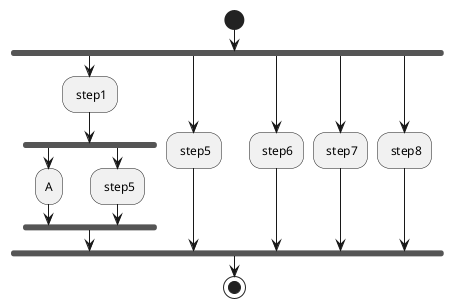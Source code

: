 @startuml parallel
start
fork
: step1;
  fork
  :A;
  fork again
  : step5;
  end fork
fork again
: step5;
fork again
: step6;
fork again
: step7;
fork again
: step8;
endfork
stop
@enduml